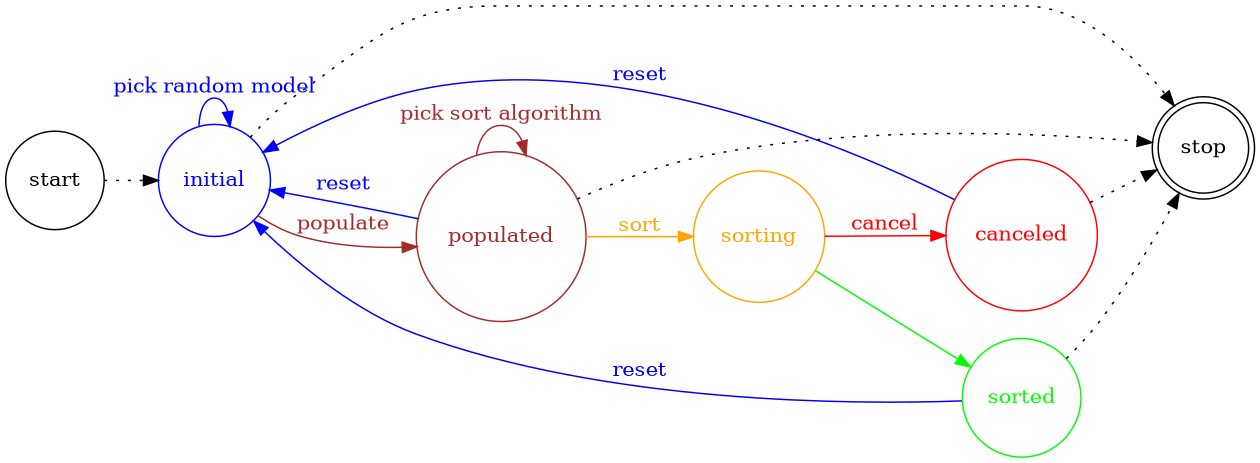 digraph finite_state_machine {
    rankdir=LR;
    size="8.4"
    node [shape = doublecircle]; stop;
    node [shape = circle];
    start -> initial [ style = "dotted" ];
    initial [ color = "blue", fontcolor = "blue" ];
    initial -> stop [ style = "dotted" ];
    initial -> initial [ label = "pick random model", color = "blue", fontcolor = "blue" ];
    canceled [ color = "red", fontcolor = "red" ];
    canceled -> initial [ label = "reset", color = "blue", fontcolor = "blue" ];
    canceled -> stop [ style = "dotted" ];
    sorted [ color = "green", fontcolor = "green" ];
    sorted -> initial [ label = "reset", color = "blue", fontcolor = "blue" ];
    sorted -> stop [ style = "dotted" ];
    initial -> populated [ label = "populate", color = "brown", fontcolor = "brown" ];
    populated [ color = "brown", fontcolor = "brown" ];
    populated -> stop [ style = "dotted" ];
    populated -> populated [ label = "pick sort algorithm", color = "brown", fontcolor = "brown" ];
    populated -> initial [ label = "reset", color = "blue", fontcolor = "blue" ];
    populated -> sorting [ label = "sort", color = "orange", fontcolor = "orange" ];
    sorting [color = "orange", fontcolor= "orange" ];
    sorting -> canceled [ label = "cancel", color = "red", fontcolor = "red" ];
    sorting -> sorted [ color = "green", fontcolor = "green" ];
}
